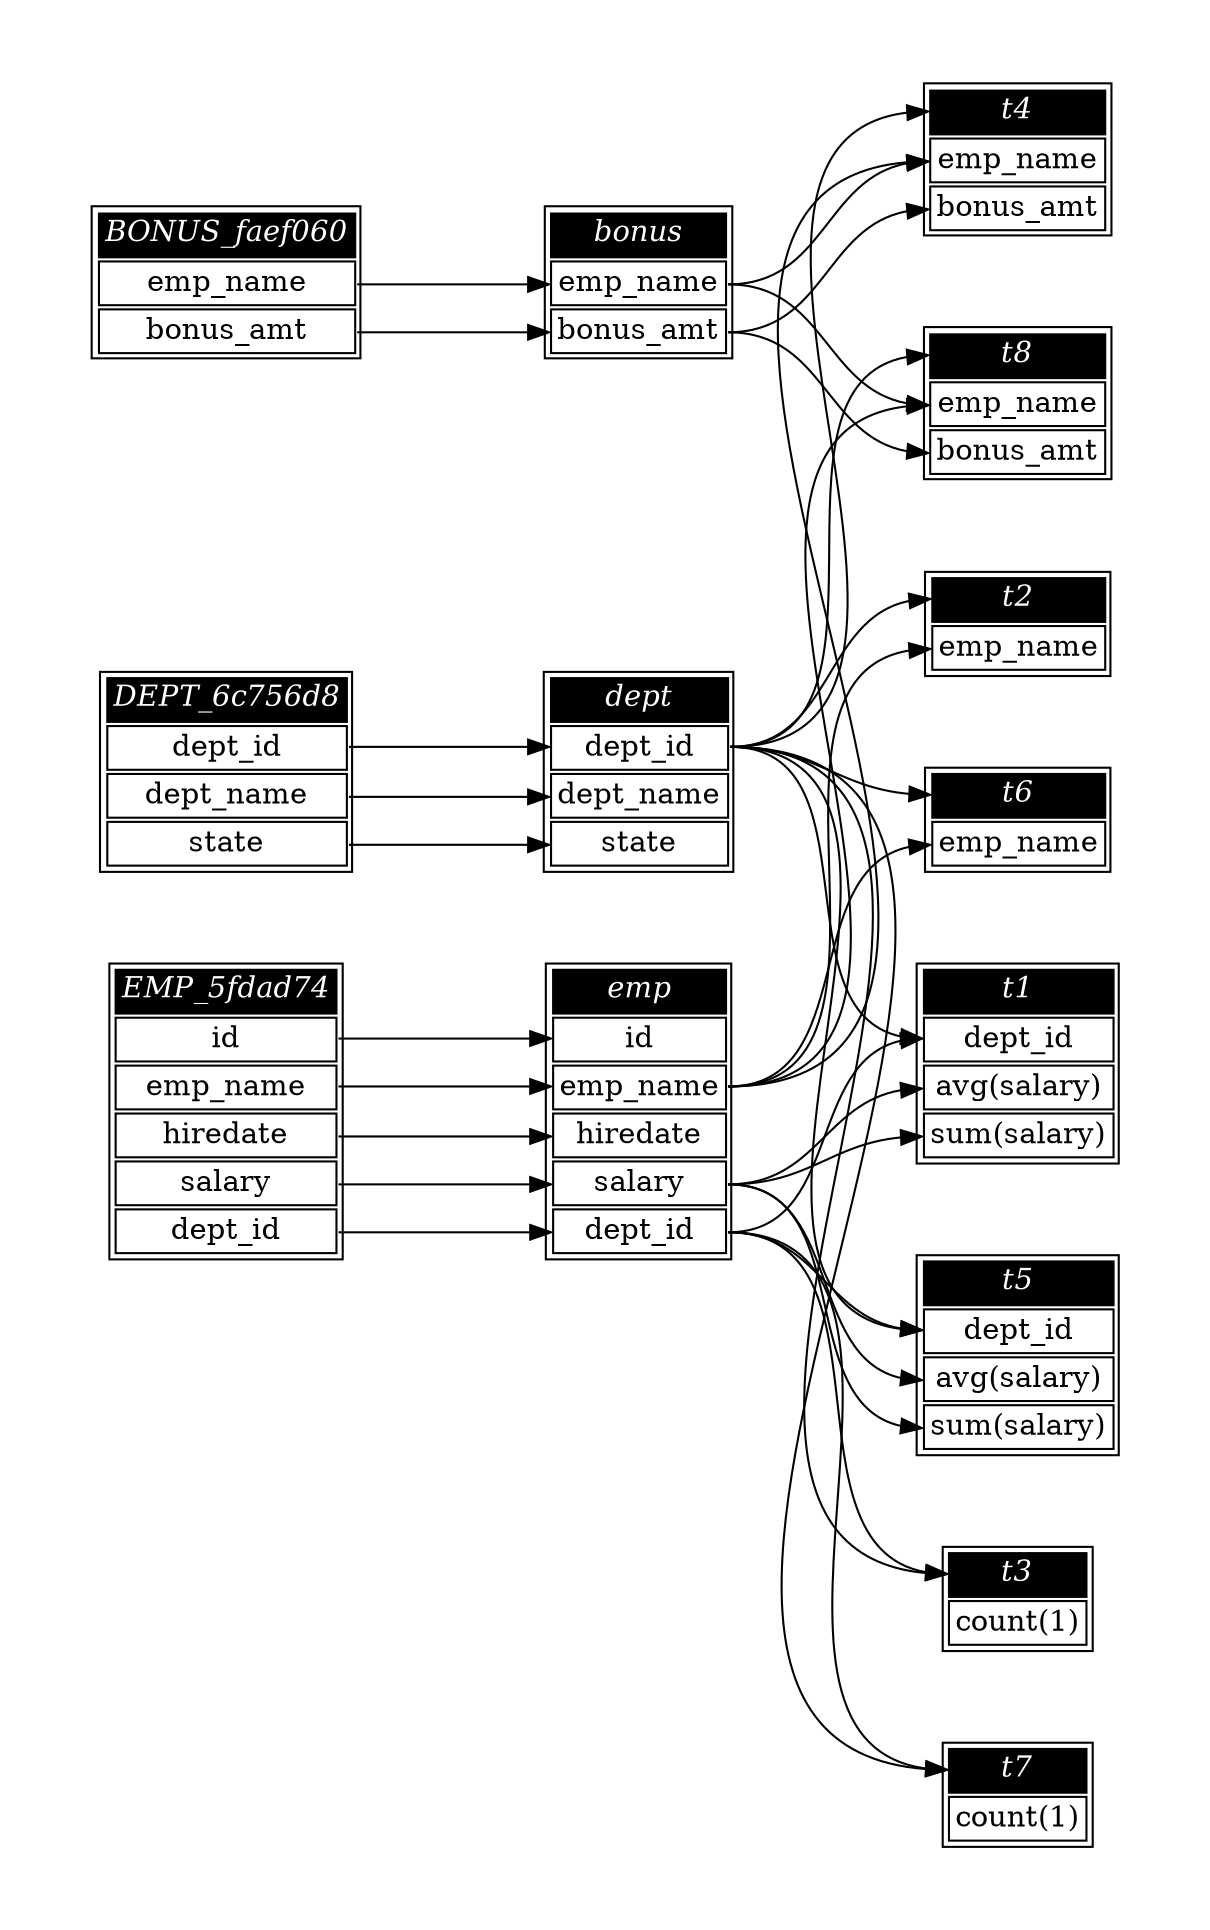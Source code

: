 // Automatically generated by SQLFlowTestSuite


digraph {
  graph [pad="0.5" nodesep="0.5" ranksep="1" fontname="Helvetica" rankdir=LR];
  node [shape=plaintext]

  
"BONUS_faef060" [color="black" label=<
<table>
  <tr><td bgcolor="black" port="nodeName"><i><font color="white">BONUS_faef060</font></i></td></tr>
  <tr><td port="0">emp_name</td></tr>
<tr><td port="1">bonus_amt</td></tr>
</table>>];
     

"DEPT_6c756d8" [color="black" label=<
<table>
  <tr><td bgcolor="black" port="nodeName"><i><font color="white">DEPT_6c756d8</font></i></td></tr>
  <tr><td port="0">dept_id</td></tr>
<tr><td port="1">dept_name</td></tr>
<tr><td port="2">state</td></tr>
</table>>];
     

"EMP_5fdad74" [color="black" label=<
<table>
  <tr><td bgcolor="black" port="nodeName"><i><font color="white">EMP_5fdad74</font></i></td></tr>
  <tr><td port="0">id</td></tr>
<tr><td port="1">emp_name</td></tr>
<tr><td port="2">hiredate</td></tr>
<tr><td port="3">salary</td></tr>
<tr><td port="4">dept_id</td></tr>
</table>>];
     

"bonus" [color="black" label=<
<table>
  <tr><td bgcolor="black" port="nodeName"><i><font color="white">bonus</font></i></td></tr>
  <tr><td port="0">emp_name</td></tr>
<tr><td port="1">bonus_amt</td></tr>
</table>>];
     

"dept" [color="black" label=<
<table>
  <tr><td bgcolor="black" port="nodeName"><i><font color="white">dept</font></i></td></tr>
  <tr><td port="0">dept_id</td></tr>
<tr><td port="1">dept_name</td></tr>
<tr><td port="2">state</td></tr>
</table>>];
     

"emp" [color="black" label=<
<table>
  <tr><td bgcolor="black" port="nodeName"><i><font color="white">emp</font></i></td></tr>
  <tr><td port="0">id</td></tr>
<tr><td port="1">emp_name</td></tr>
<tr><td port="2">hiredate</td></tr>
<tr><td port="3">salary</td></tr>
<tr><td port="4">dept_id</td></tr>
</table>>];
     

"t1" [color="black" label=<
<table>
  <tr><td bgcolor="black" port="nodeName"><i><font color="white">t1</font></i></td></tr>
  <tr><td port="0">dept_id</td></tr>
<tr><td port="1">avg(salary)</td></tr>
<tr><td port="2">sum(salary)</td></tr>
</table>>];
     

"t2" [color="black" label=<
<table>
  <tr><td bgcolor="black" port="nodeName"><i><font color="white">t2</font></i></td></tr>
  <tr><td port="0">emp_name</td></tr>
</table>>];
     

"t3" [color="black" label=<
<table>
  <tr><td bgcolor="black" port="nodeName"><i><font color="white">t3</font></i></td></tr>
  <tr><td port="0">count(1)</td></tr>
</table>>];
     

"t4" [color="black" label=<
<table>
  <tr><td bgcolor="black" port="nodeName"><i><font color="white">t4</font></i></td></tr>
  <tr><td port="0">emp_name</td></tr>
<tr><td port="1">bonus_amt</td></tr>
</table>>];
     

"t5" [color="black" label=<
<table>
  <tr><td bgcolor="black" port="nodeName"><i><font color="white">t5</font></i></td></tr>
  <tr><td port="0">dept_id</td></tr>
<tr><td port="1">avg(salary)</td></tr>
<tr><td port="2">sum(salary)</td></tr>
</table>>];
     

"t6" [color="black" label=<
<table>
  <tr><td bgcolor="black" port="nodeName"><i><font color="white">t6</font></i></td></tr>
  <tr><td port="0">emp_name</td></tr>
</table>>];
     

"t7" [color="black" label=<
<table>
  <tr><td bgcolor="black" port="nodeName"><i><font color="white">t7</font></i></td></tr>
  <tr><td port="0">count(1)</td></tr>
</table>>];
     

"t8" [color="black" label=<
<table>
  <tr><td bgcolor="black" port="nodeName"><i><font color="white">t8</font></i></td></tr>
  <tr><td port="0">emp_name</td></tr>
<tr><td port="1">bonus_amt</td></tr>
</table>>];
     
  "BONUS_faef060":0 -> "bonus":0;
"BONUS_faef060":1 -> "bonus":1;
"DEPT_6c756d8":0 -> "dept":0;
"DEPT_6c756d8":1 -> "dept":1;
"DEPT_6c756d8":2 -> "dept":2;
"EMP_5fdad74":0 -> "emp":0;
"EMP_5fdad74":1 -> "emp":1;
"EMP_5fdad74":2 -> "emp":2;
"EMP_5fdad74":3 -> "emp":3;
"EMP_5fdad74":4 -> "emp":4;
"bonus":0 -> "t4":0;
"bonus":0 -> "t8":0;
"bonus":1 -> "t4":1;
"bonus":1 -> "t8":1;
"dept":0 -> "t1":0;
"dept":0 -> "t2":nodeName;
"dept":0 -> "t3":nodeName;
"dept":0 -> "t4":nodeName;
"dept":0 -> "t5":0;
"dept":0 -> "t6":nodeName;
"dept":0 -> "t7":nodeName;
"dept":0 -> "t8":nodeName;
"emp":1 -> "t2":0;
"emp":1 -> "t4":0;
"emp":1 -> "t6":0;
"emp":1 -> "t8":0;
"emp":3 -> "t1":1;
"emp":3 -> "t1":2;
"emp":3 -> "t5":1;
"emp":3 -> "t5":2;
"emp":4 -> "t1":0;
"emp":4 -> "t3":nodeName;
"emp":4 -> "t5":0;
"emp":4 -> "t7":nodeName;
}
       